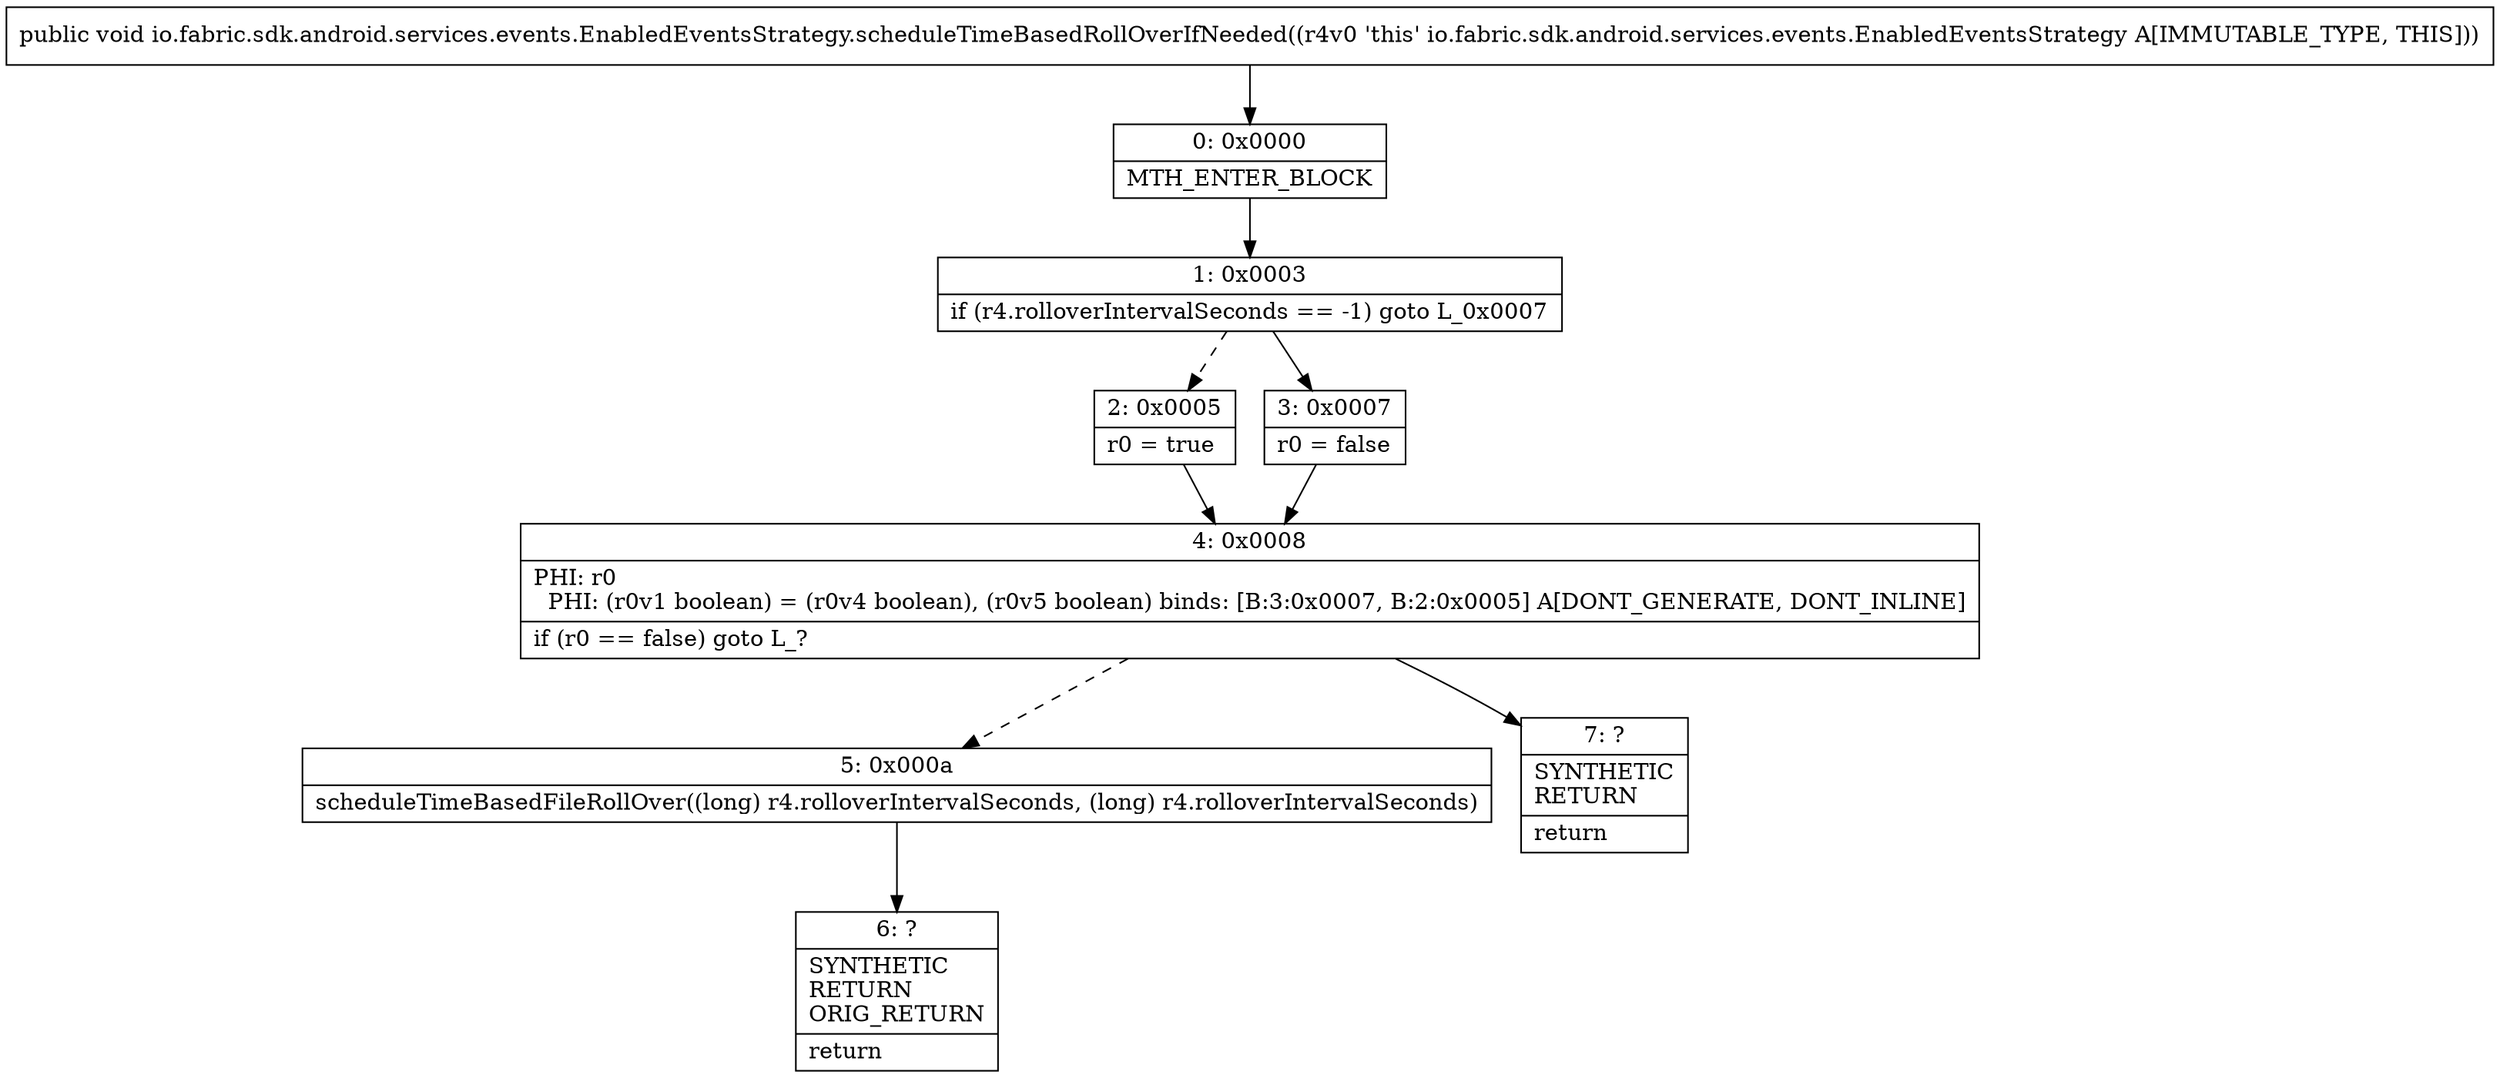 digraph "CFG forio.fabric.sdk.android.services.events.EnabledEventsStrategy.scheduleTimeBasedRollOverIfNeeded()V" {
Node_0 [shape=record,label="{0\:\ 0x0000|MTH_ENTER_BLOCK\l}"];
Node_1 [shape=record,label="{1\:\ 0x0003|if (r4.rolloverIntervalSeconds == \-1) goto L_0x0007\l}"];
Node_2 [shape=record,label="{2\:\ 0x0005|r0 = true\l}"];
Node_3 [shape=record,label="{3\:\ 0x0007|r0 = false\l}"];
Node_4 [shape=record,label="{4\:\ 0x0008|PHI: r0 \l  PHI: (r0v1 boolean) = (r0v4 boolean), (r0v5 boolean) binds: [B:3:0x0007, B:2:0x0005] A[DONT_GENERATE, DONT_INLINE]\l|if (r0 == false) goto L_?\l}"];
Node_5 [shape=record,label="{5\:\ 0x000a|scheduleTimeBasedFileRollOver((long) r4.rolloverIntervalSeconds, (long) r4.rolloverIntervalSeconds)\l}"];
Node_6 [shape=record,label="{6\:\ ?|SYNTHETIC\lRETURN\lORIG_RETURN\l|return\l}"];
Node_7 [shape=record,label="{7\:\ ?|SYNTHETIC\lRETURN\l|return\l}"];
MethodNode[shape=record,label="{public void io.fabric.sdk.android.services.events.EnabledEventsStrategy.scheduleTimeBasedRollOverIfNeeded((r4v0 'this' io.fabric.sdk.android.services.events.EnabledEventsStrategy A[IMMUTABLE_TYPE, THIS])) }"];
MethodNode -> Node_0;
Node_0 -> Node_1;
Node_1 -> Node_2[style=dashed];
Node_1 -> Node_3;
Node_2 -> Node_4;
Node_3 -> Node_4;
Node_4 -> Node_5[style=dashed];
Node_4 -> Node_7;
Node_5 -> Node_6;
}

